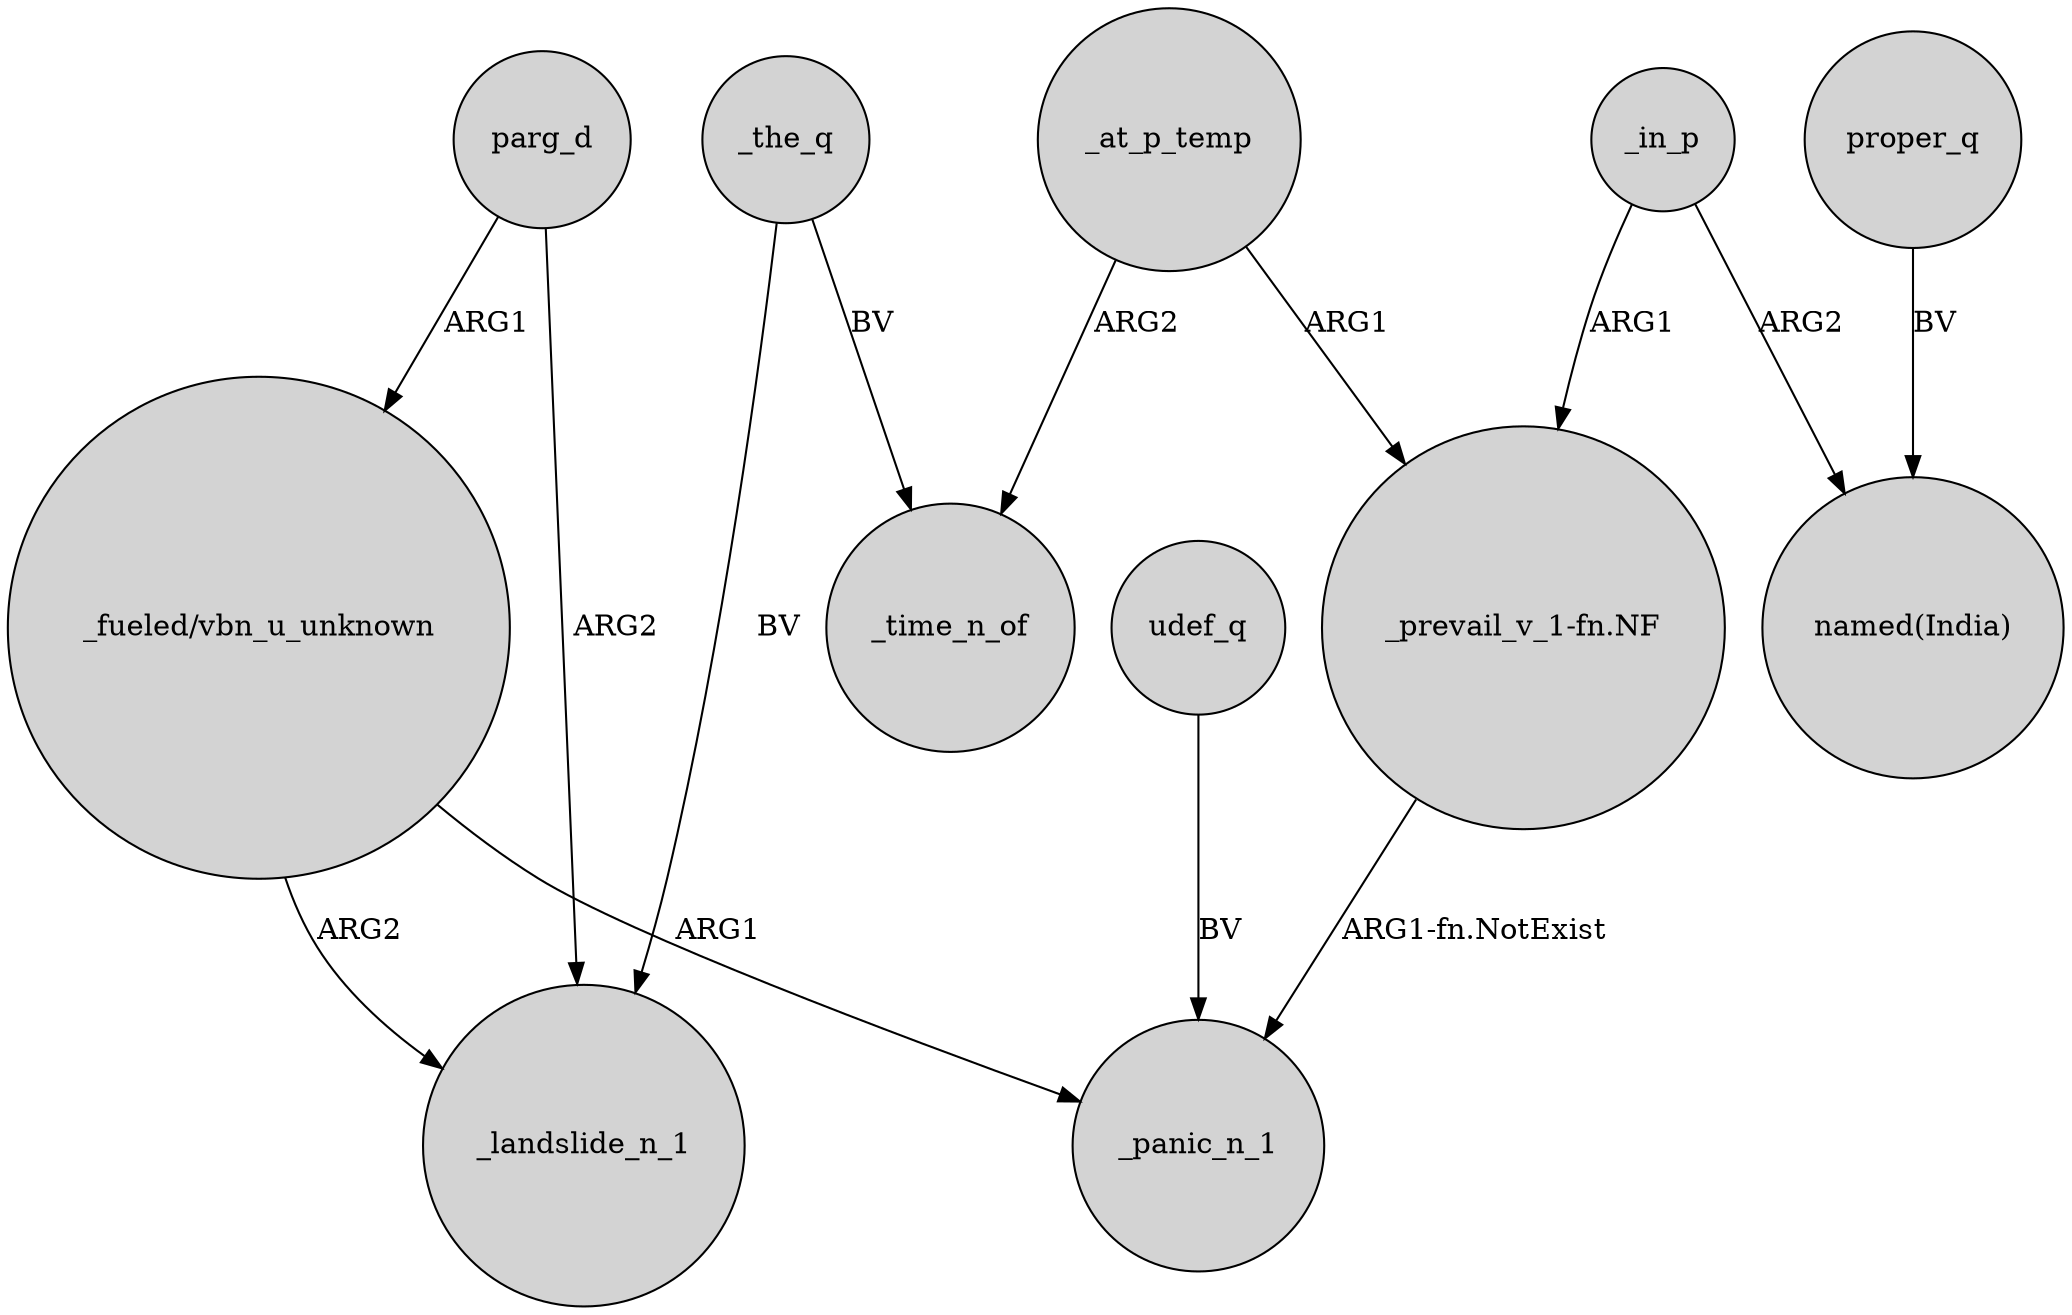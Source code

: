 digraph {
	node [shape=circle style=filled]
	"_fueled/vbn_u_unknown" -> _panic_n_1 [label=ARG1]
	parg_d -> "_fueled/vbn_u_unknown" [label=ARG1]
	udef_q -> _panic_n_1 [label=BV]
	_at_p_temp -> _time_n_of [label=ARG2]
	_in_p -> "_prevail_v_1-fn.NF" [label=ARG1]
	_the_q -> _time_n_of [label=BV]
	_the_q -> _landslide_n_1 [label=BV]
	_in_p -> "named(India)" [label=ARG2]
	parg_d -> _landslide_n_1 [label=ARG2]
	_at_p_temp -> "_prevail_v_1-fn.NF" [label=ARG1]
	"_prevail_v_1-fn.NF" -> _panic_n_1 [label="ARG1-fn.NotExist"]
	"_fueled/vbn_u_unknown" -> _landslide_n_1 [label=ARG2]
	proper_q -> "named(India)" [label=BV]
}
